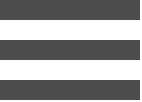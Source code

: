 <mxfile version="14.9.6" type="device"><diagram id="EhhW3xQttqIZV80_lBOK" name="Page-1"><mxGraphModel dx="341" dy="200" grid="1" gridSize="10" guides="1" tooltips="1" connect="1" arrows="1" fold="1" page="1" pageScale="1" pageWidth="850" pageHeight="1100" math="0" shadow="0"><root><mxCell id="0"/><mxCell id="1" parent="0"/><mxCell id="URqoJ1XisFCzYs7aH6P2-11" value="" style="rounded=0;whiteSpace=wrap;html=1;strokeWidth=1;strokeColor=none;fillColor=#4D4D4D;" vertex="1" parent="1"><mxGeometry x="200" y="340" width="70" height="10" as="geometry"/></mxCell><mxCell id="URqoJ1XisFCzYs7aH6P2-12" value="" style="rounded=0;whiteSpace=wrap;html=1;strokeWidth=1;strokeColor=none;fillColor=#4D4D4D;" vertex="1" parent="1"><mxGeometry x="200" y="320" width="70" height="10" as="geometry"/></mxCell><mxCell id="URqoJ1XisFCzYs7aH6P2-13" value="" style="rounded=0;whiteSpace=wrap;html=1;strokeWidth=1;strokeColor=none;fillColor=#4D4D4D;" vertex="1" parent="1"><mxGeometry x="200" y="300" width="70" height="10" as="geometry"/></mxCell></root></mxGraphModel></diagram></mxfile>